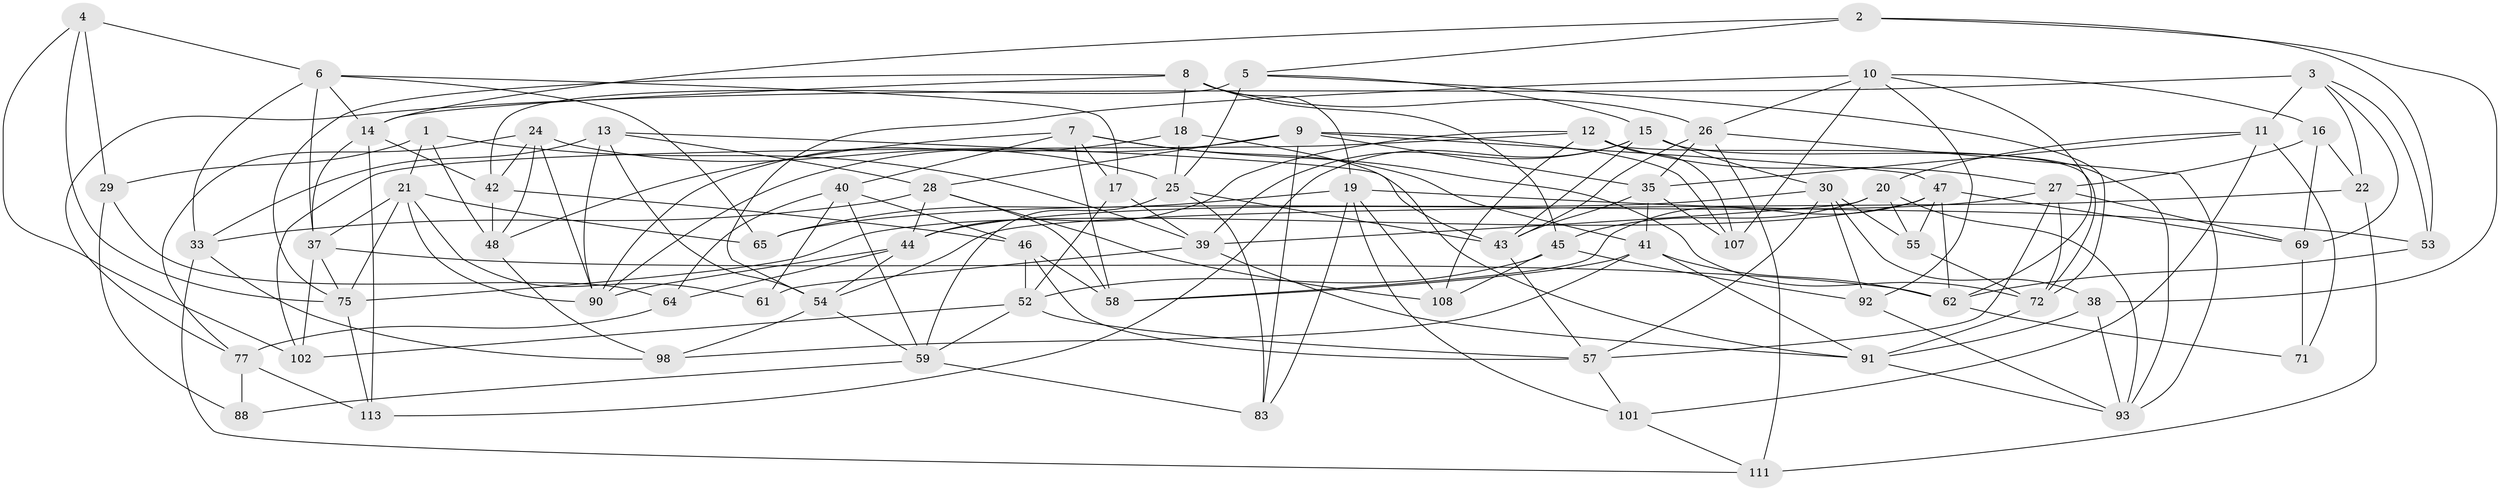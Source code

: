 // original degree distribution, {4: 1.0}
// Generated by graph-tools (version 1.1) at 2025/42/03/06/25 10:42:23]
// undirected, 72 vertices, 182 edges
graph export_dot {
graph [start="1"]
  node [color=gray90,style=filled];
  1;
  2;
  3 [super="+63"];
  4;
  5 [super="+104"];
  6 [super="+118"];
  7 [super="+81"];
  8 [super="+32"];
  9 [super="+23"];
  10 [super="+34"];
  11 [super="+73"];
  12 [super="+100"];
  13 [super="+117"];
  14 [super="+110"];
  15 [super="+105"];
  16;
  17;
  18;
  19 [super="+68"];
  20 [super="+87"];
  21 [super="+94"];
  22;
  24 [super="+31"];
  25 [super="+115"];
  26 [super="+82"];
  27 [super="+51"];
  28 [super="+116"];
  29;
  30 [super="+36"];
  33 [super="+49"];
  35 [super="+86"];
  37 [super="+66"];
  38;
  39 [super="+106"];
  40 [super="+80"];
  41 [super="+56"];
  42 [super="+114"];
  43 [super="+99"];
  44 [super="+79"];
  45 [super="+50"];
  46 [super="+109"];
  47 [super="+67"];
  48 [super="+76"];
  52 [super="+84"];
  53;
  54 [super="+70"];
  55;
  57 [super="+96"];
  58 [super="+74"];
  59 [super="+60"];
  61;
  62 [super="+89"];
  64;
  65;
  69 [super="+78"];
  71;
  72 [super="+85"];
  75 [super="+112"];
  77 [super="+119"];
  83;
  88;
  90 [super="+95"];
  91 [super="+103"];
  92;
  93 [super="+97"];
  98;
  101;
  102;
  107;
  108;
  111;
  113;
  1 -- 21;
  1 -- 48;
  1 -- 29;
  1 -- 39;
  2 -- 5;
  2 -- 38;
  2 -- 53;
  2 -- 14;
  3 -- 77;
  3 -- 69;
  3 -- 11 [weight=2];
  3 -- 53;
  3 -- 22;
  4 -- 75;
  4 -- 6;
  4 -- 29;
  4 -- 102;
  5 -- 42 [weight=2];
  5 -- 25;
  5 -- 72;
  5 -- 15;
  6 -- 17;
  6 -- 65;
  6 -- 33;
  6 -- 37;
  6 -- 14;
  7 -- 17;
  7 -- 48;
  7 -- 40;
  7 -- 58;
  7 -- 72;
  7 -- 41;
  8 -- 18;
  8 -- 14;
  8 -- 75;
  8 -- 26;
  8 -- 19;
  8 -- 45;
  9 -- 28;
  9 -- 107;
  9 -- 83;
  9 -- 35;
  9 -- 47;
  9 -- 90;
  10 -- 62;
  10 -- 16;
  10 -- 92;
  10 -- 107;
  10 -- 26;
  10 -- 54;
  11 -- 71;
  11 -- 101;
  11 -- 35;
  11 -- 20;
  12 -- 44;
  12 -- 107;
  12 -- 72;
  12 -- 108;
  12 -- 27;
  12 -- 102;
  13 -- 33 [weight=2];
  13 -- 54;
  13 -- 90;
  13 -- 43;
  13 -- 28;
  14 -- 113;
  14 -- 42;
  14 -- 37;
  15 -- 113;
  15 -- 43;
  15 -- 30;
  15 -- 93;
  15 -- 39;
  16 -- 22;
  16 -- 69;
  16 -- 27;
  17 -- 52;
  17 -- 39;
  18 -- 91;
  18 -- 25;
  18 -- 90;
  19 -- 65;
  19 -- 101;
  19 -- 83;
  19 -- 108;
  19 -- 53;
  20 -- 45 [weight=2];
  20 -- 39;
  20 -- 55;
  20 -- 93;
  21 -- 65;
  21 -- 37;
  21 -- 90;
  21 -- 75;
  21 -- 61;
  22 -- 54;
  22 -- 111;
  24 -- 42;
  24 -- 25;
  24 -- 90;
  24 -- 48 [weight=2];
  24 -- 77;
  25 -- 83;
  25 -- 59;
  25 -- 43;
  26 -- 93;
  26 -- 35;
  26 -- 111;
  26 -- 43;
  27 -- 72;
  27 -- 69;
  27 -- 57;
  27 -- 44;
  28 -- 58;
  28 -- 108;
  28 -- 33;
  28 -- 44;
  29 -- 64;
  29 -- 88;
  30 -- 38;
  30 -- 57;
  30 -- 65;
  30 -- 92;
  30 -- 55;
  33 -- 111;
  33 -- 98;
  35 -- 41;
  35 -- 107;
  35 -- 43;
  37 -- 62;
  37 -- 102;
  37 -- 75;
  38 -- 91;
  38 -- 93;
  39 -- 61;
  39 -- 91;
  40 -- 61 [weight=2];
  40 -- 64;
  40 -- 59;
  40 -- 46;
  41 -- 98;
  41 -- 62;
  41 -- 58;
  41 -- 91;
  42 -- 48;
  42 -- 46;
  43 -- 57;
  44 -- 54;
  44 -- 64;
  44 -- 90;
  45 -- 52;
  45 -- 108;
  45 -- 92;
  46 -- 52;
  46 -- 58 [weight=2];
  46 -- 57;
  47 -- 75;
  47 -- 62;
  47 -- 58;
  47 -- 69;
  47 -- 55;
  48 -- 98;
  52 -- 57;
  52 -- 59;
  52 -- 102;
  53 -- 62;
  54 -- 59;
  54 -- 98;
  55 -- 72;
  57 -- 101;
  59 -- 88;
  59 -- 83;
  62 -- 71;
  64 -- 77;
  69 -- 71 [weight=2];
  72 -- 91;
  75 -- 113;
  77 -- 88 [weight=2];
  77 -- 113;
  91 -- 93;
  92 -- 93;
  101 -- 111;
}
